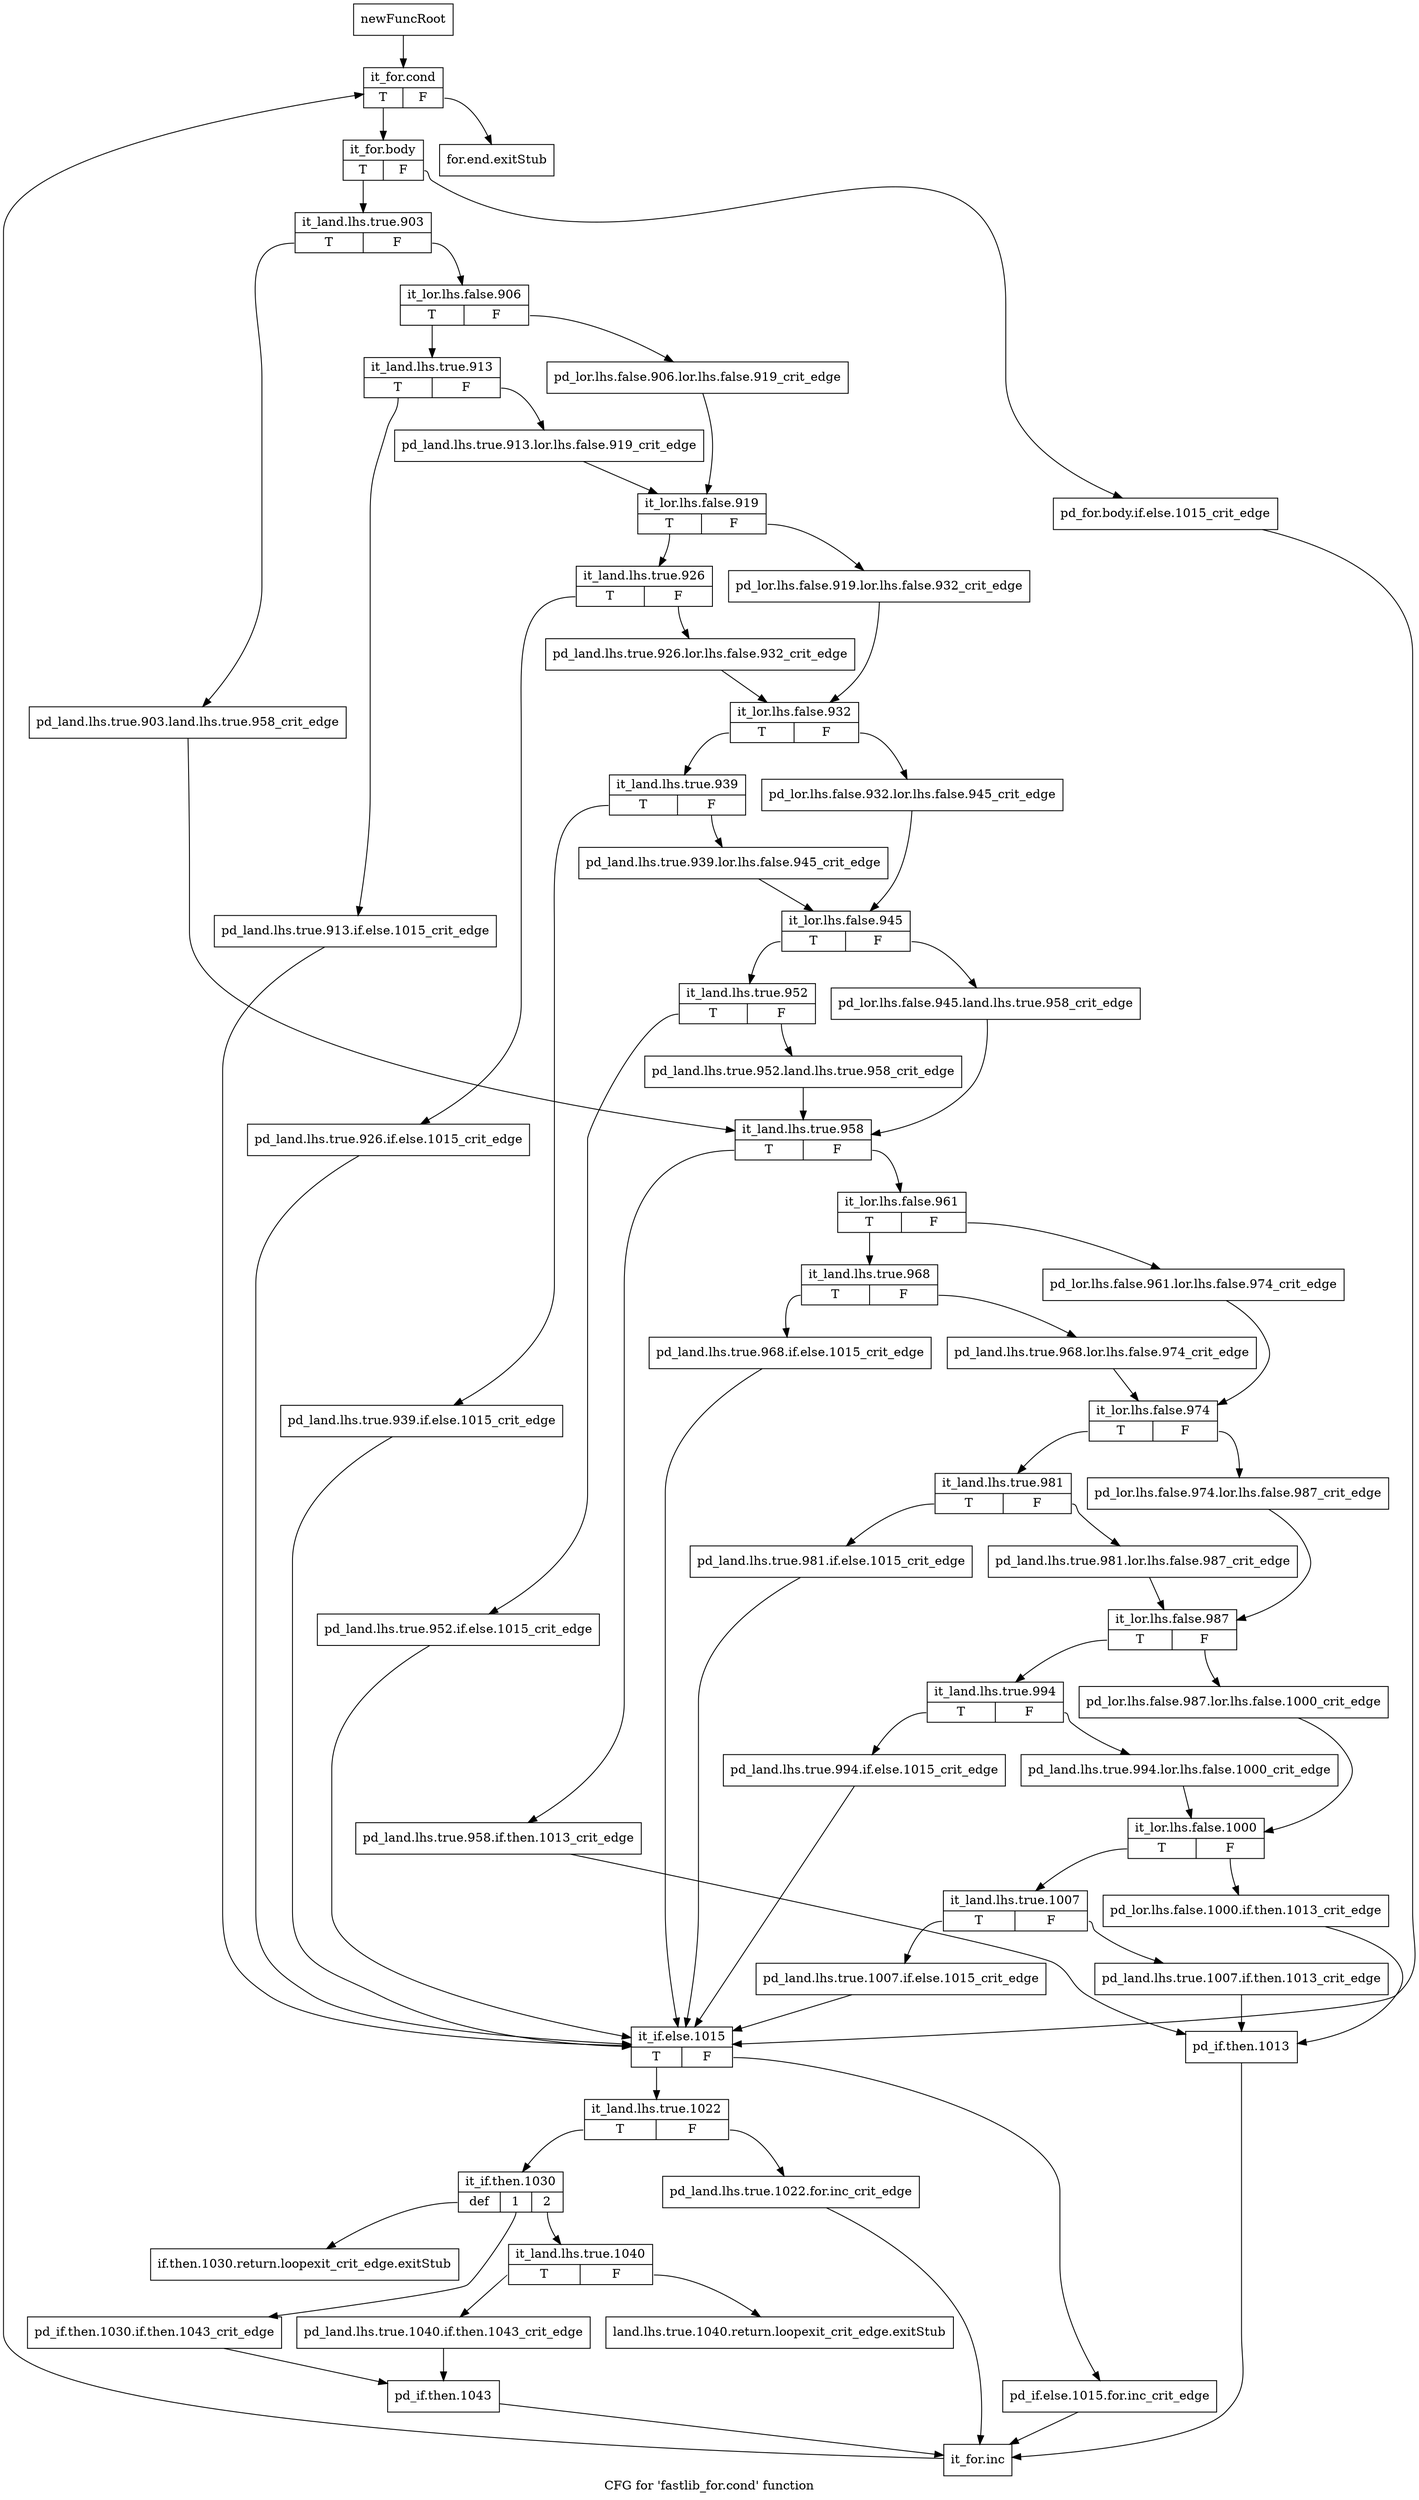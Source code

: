 digraph "CFG for 'fastlib_for.cond' function" {
	label="CFG for 'fastlib_for.cond' function";

	Node0x3dea040 [shape=record,label="{newFuncRoot}"];
	Node0x3dea040 -> Node0x3deb330;
	Node0x3dea090 [shape=record,label="{for.end.exitStub}"];
	Node0x3dea0e0 [shape=record,label="{if.then.1030.return.loopexit_crit_edge.exitStub}"];
	Node0x3deb2e0 [shape=record,label="{land.lhs.true.1040.return.loopexit_crit_edge.exitStub}"];
	Node0x3deb330 [shape=record,label="{it_for.cond|{<s0>T|<s1>F}}"];
	Node0x3deb330:s0 -> Node0x3deb380;
	Node0x3deb330:s1 -> Node0x3dea090;
	Node0x3deb380 [shape=record,label="{it_for.body|{<s0>T|<s1>F}}"];
	Node0x3deb380:s0 -> Node0x3deb420;
	Node0x3deb380:s1 -> Node0x3deb3d0;
	Node0x3deb3d0 [shape=record,label="{pd_for.body.if.else.1015_crit_edge}"];
	Node0x3deb3d0 -> Node0x3dec190;
	Node0x3deb420 [shape=record,label="{it_land.lhs.true.903|{<s0>T|<s1>F}}"];
	Node0x3deb420:s0 -> Node0x3debab0;
	Node0x3deb420:s1 -> Node0x3deb470;
	Node0x3deb470 [shape=record,label="{it_lor.lhs.false.906|{<s0>T|<s1>F}}"];
	Node0x3deb470:s0 -> Node0x3deb510;
	Node0x3deb470:s1 -> Node0x3deb4c0;
	Node0x3deb4c0 [shape=record,label="{pd_lor.lhs.false.906.lor.lhs.false.919_crit_edge}"];
	Node0x3deb4c0 -> Node0x3deb5b0;
	Node0x3deb510 [shape=record,label="{it_land.lhs.true.913|{<s0>T|<s1>F}}"];
	Node0x3deb510:s0 -> Node0x3deba60;
	Node0x3deb510:s1 -> Node0x3deb560;
	Node0x3deb560 [shape=record,label="{pd_land.lhs.true.913.lor.lhs.false.919_crit_edge}"];
	Node0x3deb560 -> Node0x3deb5b0;
	Node0x3deb5b0 [shape=record,label="{it_lor.lhs.false.919|{<s0>T|<s1>F}}"];
	Node0x3deb5b0:s0 -> Node0x3deb650;
	Node0x3deb5b0:s1 -> Node0x3deb600;
	Node0x3deb600 [shape=record,label="{pd_lor.lhs.false.919.lor.lhs.false.932_crit_edge}"];
	Node0x3deb600 -> Node0x3deb6f0;
	Node0x3deb650 [shape=record,label="{it_land.lhs.true.926|{<s0>T|<s1>F}}"];
	Node0x3deb650:s0 -> Node0x3deba10;
	Node0x3deb650:s1 -> Node0x3deb6a0;
	Node0x3deb6a0 [shape=record,label="{pd_land.lhs.true.926.lor.lhs.false.932_crit_edge}"];
	Node0x3deb6a0 -> Node0x3deb6f0;
	Node0x3deb6f0 [shape=record,label="{it_lor.lhs.false.932|{<s0>T|<s1>F}}"];
	Node0x3deb6f0:s0 -> Node0x3deb790;
	Node0x3deb6f0:s1 -> Node0x3deb740;
	Node0x3deb740 [shape=record,label="{pd_lor.lhs.false.932.lor.lhs.false.945_crit_edge}"];
	Node0x3deb740 -> Node0x3deb830;
	Node0x3deb790 [shape=record,label="{it_land.lhs.true.939|{<s0>T|<s1>F}}"];
	Node0x3deb790:s0 -> Node0x3deb9c0;
	Node0x3deb790:s1 -> Node0x3deb7e0;
	Node0x3deb7e0 [shape=record,label="{pd_land.lhs.true.939.lor.lhs.false.945_crit_edge}"];
	Node0x3deb7e0 -> Node0x3deb830;
	Node0x3deb830 [shape=record,label="{it_lor.lhs.false.945|{<s0>T|<s1>F}}"];
	Node0x3deb830:s0 -> Node0x3deb8d0;
	Node0x3deb830:s1 -> Node0x3deb880;
	Node0x3deb880 [shape=record,label="{pd_lor.lhs.false.945.land.lhs.true.958_crit_edge}"];
	Node0x3deb880 -> Node0x3debb00;
	Node0x3deb8d0 [shape=record,label="{it_land.lhs.true.952|{<s0>T|<s1>F}}"];
	Node0x3deb8d0:s0 -> Node0x3deb970;
	Node0x3deb8d0:s1 -> Node0x3deb920;
	Node0x3deb920 [shape=record,label="{pd_land.lhs.true.952.land.lhs.true.958_crit_edge}"];
	Node0x3deb920 -> Node0x3debb00;
	Node0x3deb970 [shape=record,label="{pd_land.lhs.true.952.if.else.1015_crit_edge}"];
	Node0x3deb970 -> Node0x3dec190;
	Node0x3deb9c0 [shape=record,label="{pd_land.lhs.true.939.if.else.1015_crit_edge}"];
	Node0x3deb9c0 -> Node0x3dec190;
	Node0x3deba10 [shape=record,label="{pd_land.lhs.true.926.if.else.1015_crit_edge}"];
	Node0x3deba10 -> Node0x3dec190;
	Node0x3deba60 [shape=record,label="{pd_land.lhs.true.913.if.else.1015_crit_edge}"];
	Node0x3deba60 -> Node0x3dec190;
	Node0x3debab0 [shape=record,label="{pd_land.lhs.true.903.land.lhs.true.958_crit_edge}"];
	Node0x3debab0 -> Node0x3debb00;
	Node0x3debb00 [shape=record,label="{it_land.lhs.true.958|{<s0>T|<s1>F}}"];
	Node0x3debb00:s0 -> Node0x3dec460;
	Node0x3debb00:s1 -> Node0x3debb50;
	Node0x3debb50 [shape=record,label="{it_lor.lhs.false.961|{<s0>T|<s1>F}}"];
	Node0x3debb50:s0 -> Node0x3debbf0;
	Node0x3debb50:s1 -> Node0x3debba0;
	Node0x3debba0 [shape=record,label="{pd_lor.lhs.false.961.lor.lhs.false.974_crit_edge}"];
	Node0x3debba0 -> Node0x3debc90;
	Node0x3debbf0 [shape=record,label="{it_land.lhs.true.968|{<s0>T|<s1>F}}"];
	Node0x3debbf0:s0 -> Node0x3dec140;
	Node0x3debbf0:s1 -> Node0x3debc40;
	Node0x3debc40 [shape=record,label="{pd_land.lhs.true.968.lor.lhs.false.974_crit_edge}"];
	Node0x3debc40 -> Node0x3debc90;
	Node0x3debc90 [shape=record,label="{it_lor.lhs.false.974|{<s0>T|<s1>F}}"];
	Node0x3debc90:s0 -> Node0x3debd30;
	Node0x3debc90:s1 -> Node0x3debce0;
	Node0x3debce0 [shape=record,label="{pd_lor.lhs.false.974.lor.lhs.false.987_crit_edge}"];
	Node0x3debce0 -> Node0x3debdd0;
	Node0x3debd30 [shape=record,label="{it_land.lhs.true.981|{<s0>T|<s1>F}}"];
	Node0x3debd30:s0 -> Node0x3dec0f0;
	Node0x3debd30:s1 -> Node0x3debd80;
	Node0x3debd80 [shape=record,label="{pd_land.lhs.true.981.lor.lhs.false.987_crit_edge}"];
	Node0x3debd80 -> Node0x3debdd0;
	Node0x3debdd0 [shape=record,label="{it_lor.lhs.false.987|{<s0>T|<s1>F}}"];
	Node0x3debdd0:s0 -> Node0x3debe70;
	Node0x3debdd0:s1 -> Node0x3debe20;
	Node0x3debe20 [shape=record,label="{pd_lor.lhs.false.987.lor.lhs.false.1000_crit_edge}"];
	Node0x3debe20 -> Node0x3debf10;
	Node0x3debe70 [shape=record,label="{it_land.lhs.true.994|{<s0>T|<s1>F}}"];
	Node0x3debe70:s0 -> Node0x3dec0a0;
	Node0x3debe70:s1 -> Node0x3debec0;
	Node0x3debec0 [shape=record,label="{pd_land.lhs.true.994.lor.lhs.false.1000_crit_edge}"];
	Node0x3debec0 -> Node0x3debf10;
	Node0x3debf10 [shape=record,label="{it_lor.lhs.false.1000|{<s0>T|<s1>F}}"];
	Node0x3debf10:s0 -> Node0x3debfb0;
	Node0x3debf10:s1 -> Node0x3debf60;
	Node0x3debf60 [shape=record,label="{pd_lor.lhs.false.1000.if.then.1013_crit_edge}"];
	Node0x3debf60 -> Node0x3dec4b0;
	Node0x3debfb0 [shape=record,label="{it_land.lhs.true.1007|{<s0>T|<s1>F}}"];
	Node0x3debfb0:s0 -> Node0x3dec050;
	Node0x3debfb0:s1 -> Node0x3dec000;
	Node0x3dec000 [shape=record,label="{pd_land.lhs.true.1007.if.then.1013_crit_edge}"];
	Node0x3dec000 -> Node0x3dec4b0;
	Node0x3dec050 [shape=record,label="{pd_land.lhs.true.1007.if.else.1015_crit_edge}"];
	Node0x3dec050 -> Node0x3dec190;
	Node0x3dec0a0 [shape=record,label="{pd_land.lhs.true.994.if.else.1015_crit_edge}"];
	Node0x3dec0a0 -> Node0x3dec190;
	Node0x3dec0f0 [shape=record,label="{pd_land.lhs.true.981.if.else.1015_crit_edge}"];
	Node0x3dec0f0 -> Node0x3dec190;
	Node0x3dec140 [shape=record,label="{pd_land.lhs.true.968.if.else.1015_crit_edge}"];
	Node0x3dec140 -> Node0x3dec190;
	Node0x3dec190 [shape=record,label="{it_if.else.1015|{<s0>T|<s1>F}}"];
	Node0x3dec190:s0 -> Node0x3dec230;
	Node0x3dec190:s1 -> Node0x3dec1e0;
	Node0x3dec1e0 [shape=record,label="{pd_if.else.1015.for.inc_crit_edge}"];
	Node0x3dec1e0 -> Node0x3dec500;
	Node0x3dec230 [shape=record,label="{it_land.lhs.true.1022|{<s0>T|<s1>F}}"];
	Node0x3dec230:s0 -> Node0x3dec2d0;
	Node0x3dec230:s1 -> Node0x3dec280;
	Node0x3dec280 [shape=record,label="{pd_land.lhs.true.1022.for.inc_crit_edge}"];
	Node0x3dec280 -> Node0x3dec500;
	Node0x3dec2d0 [shape=record,label="{it_if.then.1030|{<s0>def|<s1>1|<s2>2}}"];
	Node0x3dec2d0:s0 -> Node0x3dea0e0;
	Node0x3dec2d0:s1 -> Node0x3dec3c0;
	Node0x3dec2d0:s2 -> Node0x3dec320;
	Node0x3dec320 [shape=record,label="{it_land.lhs.true.1040|{<s0>T|<s1>F}}"];
	Node0x3dec320:s0 -> Node0x3dec370;
	Node0x3dec320:s1 -> Node0x3deb2e0;
	Node0x3dec370 [shape=record,label="{pd_land.lhs.true.1040.if.then.1043_crit_edge}"];
	Node0x3dec370 -> Node0x3dec410;
	Node0x3dec3c0 [shape=record,label="{pd_if.then.1030.if.then.1043_crit_edge}"];
	Node0x3dec3c0 -> Node0x3dec410;
	Node0x3dec410 [shape=record,label="{pd_if.then.1043}"];
	Node0x3dec410 -> Node0x3dec500;
	Node0x3dec460 [shape=record,label="{pd_land.lhs.true.958.if.then.1013_crit_edge}"];
	Node0x3dec460 -> Node0x3dec4b0;
	Node0x3dec4b0 [shape=record,label="{pd_if.then.1013}"];
	Node0x3dec4b0 -> Node0x3dec500;
	Node0x3dec500 [shape=record,label="{it_for.inc}"];
	Node0x3dec500 -> Node0x3deb330;
}

